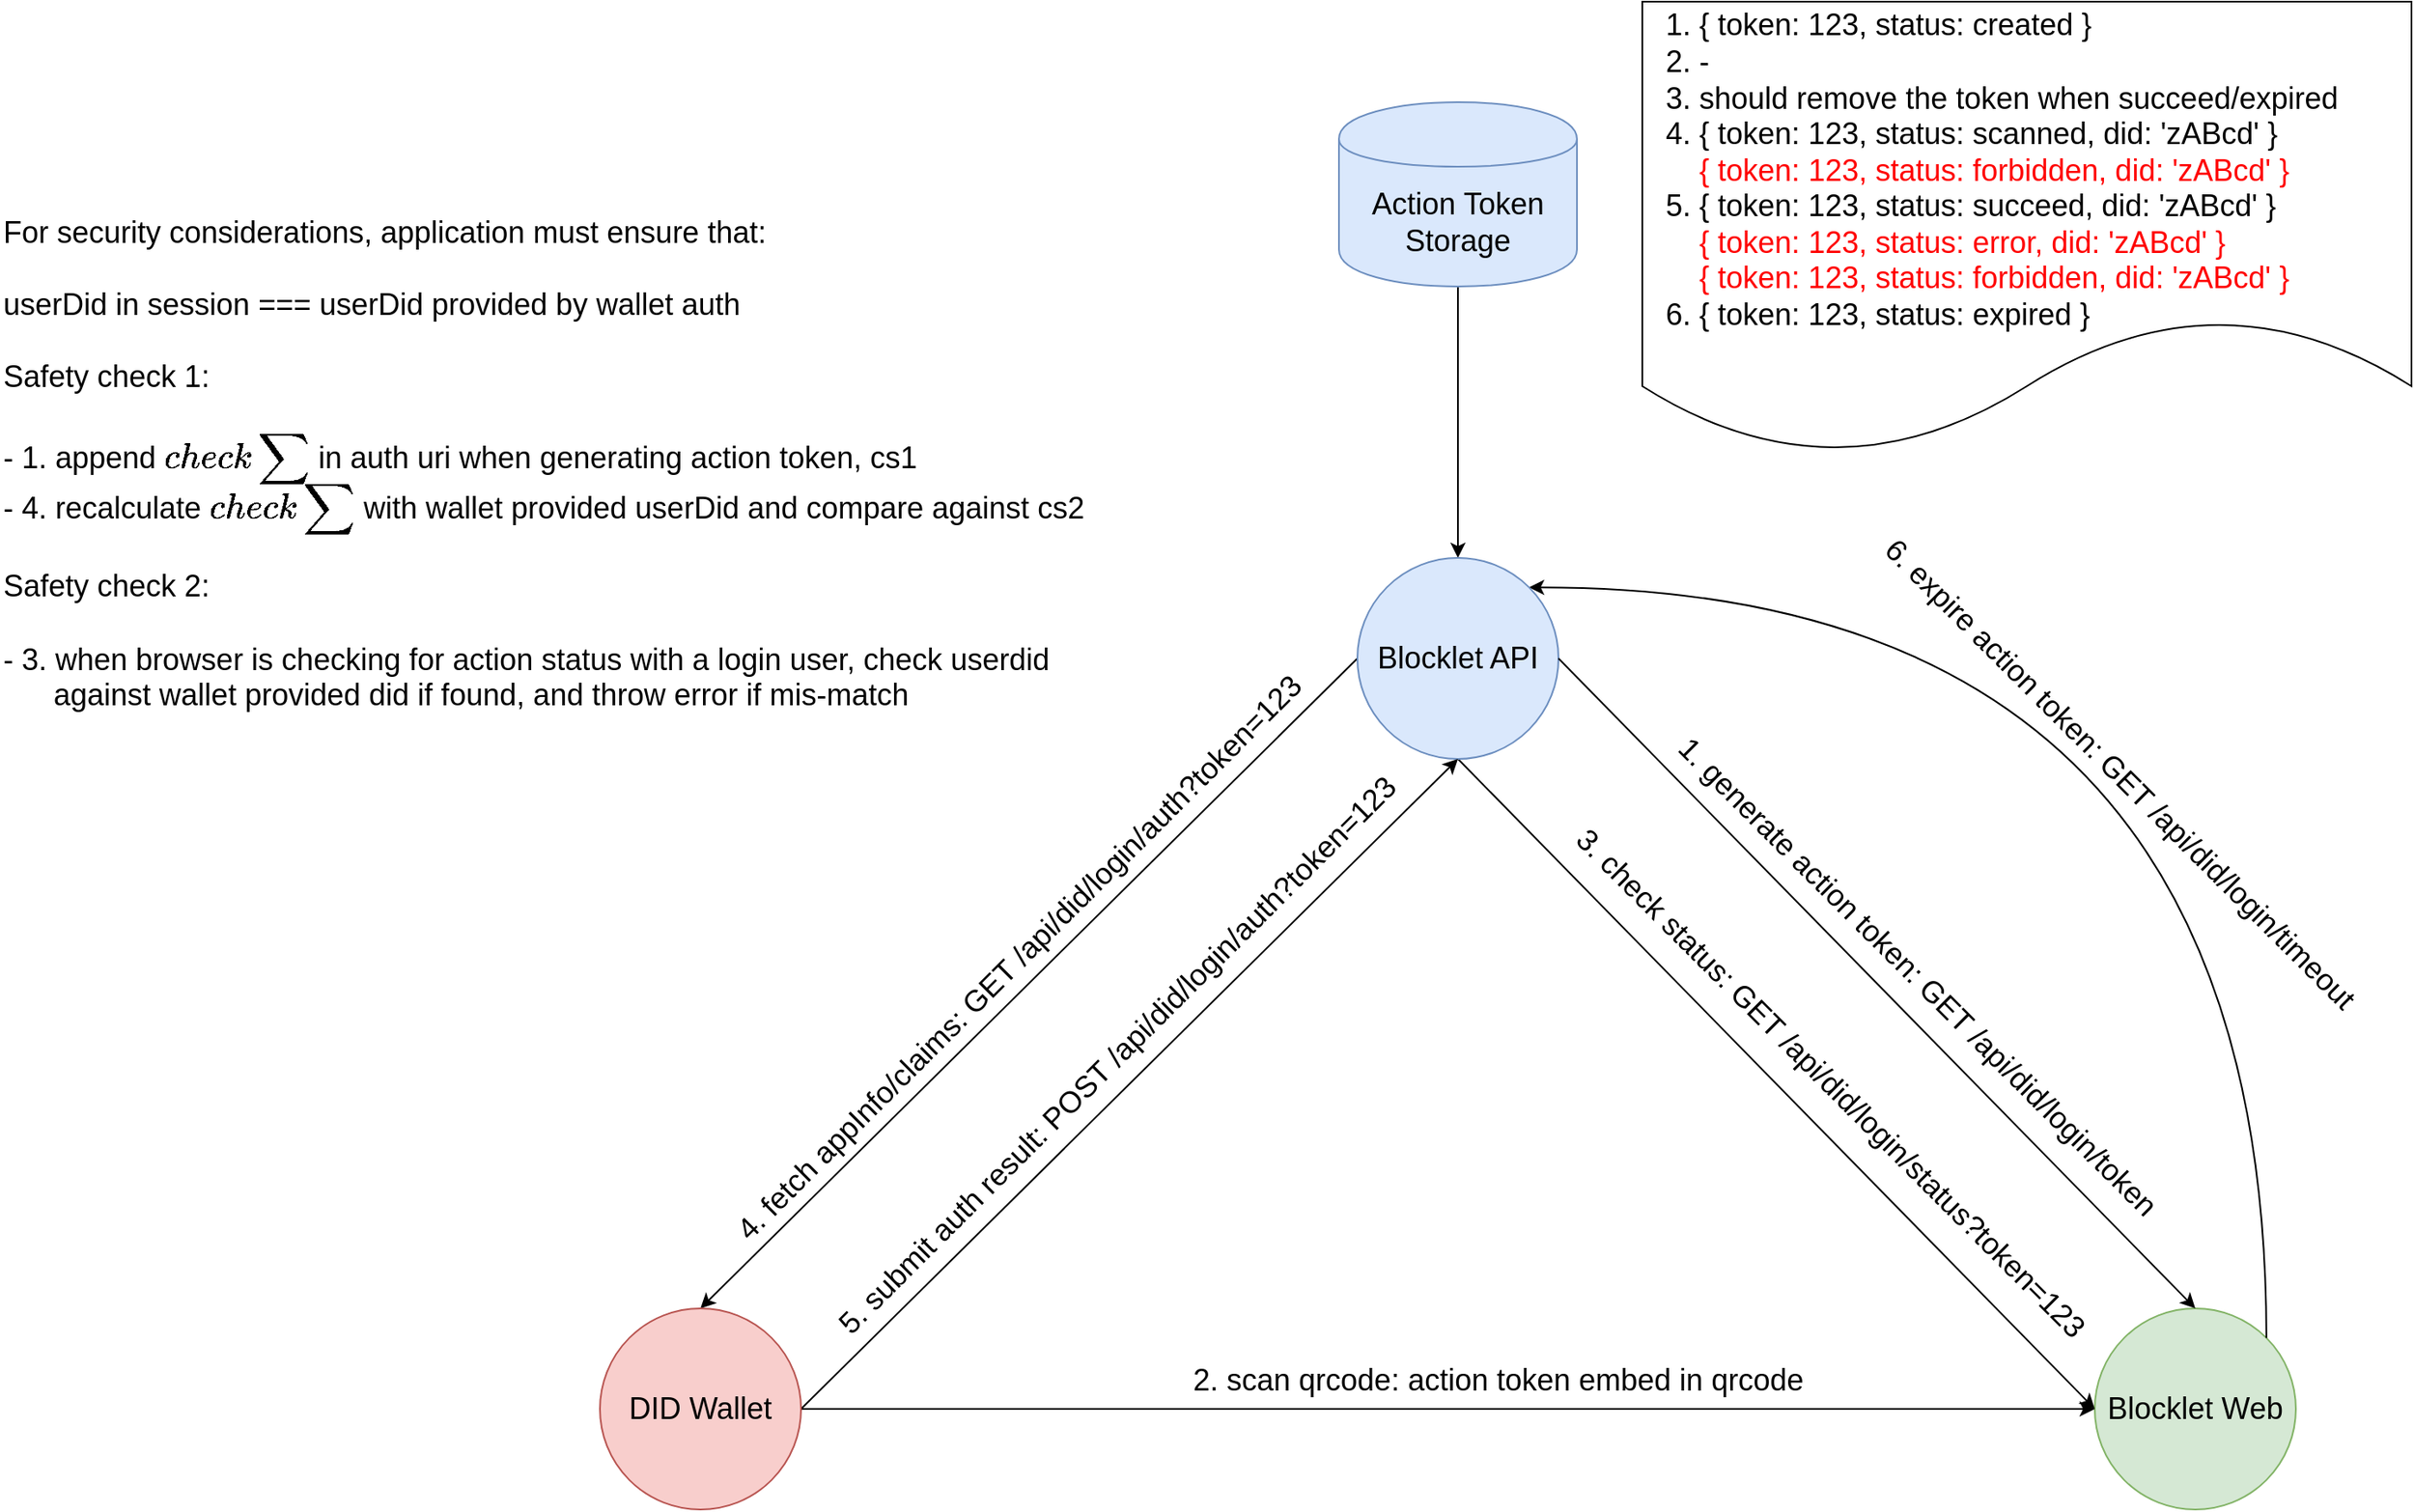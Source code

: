 <mxfile version="17.1.3" type="device" pages="2"><diagram id="dRSg4hmwtN3MVdwZaK-9" name="workflow"><mxGraphModel dx="2395" dy="1990" grid="1" gridSize="10" guides="1" tooltips="1" connect="1" arrows="1" fold="1" page="1" pageScale="1" pageWidth="1169" pageHeight="827" math="0" shadow="0"><root><mxCell id="0"/><mxCell id="1" parent="0"/><mxCell id="T_ySR587-t76Au0v4USH-1" value="Blocklet Web" style="ellipse;whiteSpace=wrap;html=1;aspect=fixed;fontSize=18;fillColor=#d5e8d4;strokeColor=#82b366;" parent="1" vertex="1"><mxGeometry x="920" y="560" width="120" height="120" as="geometry"/></mxCell><mxCell id="T_ySR587-t76Au0v4USH-16" style="edgeStyle=none;rounded=0;orthogonalLoop=1;jettySize=auto;html=1;exitX=0.5;exitY=1;exitDx=0;exitDy=0;fontSize=18;" parent="1" source="T_ySR587-t76Au0v4USH-2" edge="1"><mxGeometry relative="1" as="geometry"><mxPoint x="920" y="620" as="targetPoint"/></mxGeometry></mxCell><mxCell id="T_ySR587-t76Au0v4USH-18" style="edgeStyle=none;rounded=0;orthogonalLoop=1;jettySize=auto;html=1;exitX=0;exitY=0.5;exitDx=0;exitDy=0;entryX=0.5;entryY=0;entryDx=0;entryDy=0;fontSize=18;" parent="1" source="T_ySR587-t76Au0v4USH-2" target="T_ySR587-t76Au0v4USH-3" edge="1"><mxGeometry relative="1" as="geometry"/></mxCell><mxCell id="T_ySR587-t76Au0v4USH-27" style="edgeStyle=orthogonalEdgeStyle;rounded=0;orthogonalLoop=1;jettySize=auto;html=1;exitX=1;exitY=0;exitDx=0;exitDy=0;entryX=1;entryY=0;entryDx=0;entryDy=0;fontSize=18;curved=1;endArrow=none;endFill=0;startArrow=classic;startFill=1;" parent="1" source="T_ySR587-t76Au0v4USH-2" target="T_ySR587-t76Au0v4USH-1" edge="1"><mxGeometry relative="1" as="geometry"/></mxCell><mxCell id="T_ySR587-t76Au0v4USH-31" style="edgeStyle=orthogonalEdgeStyle;curved=1;rounded=0;orthogonalLoop=1;jettySize=auto;html=1;exitX=0.5;exitY=0;exitDx=0;exitDy=0;startArrow=classic;startFill=1;endArrow=none;endFill=0;fontSize=18;" parent="1" source="T_ySR587-t76Au0v4USH-2" target="T_ySR587-t76Au0v4USH-29" edge="1"><mxGeometry relative="1" as="geometry"/></mxCell><mxCell id="T_ySR587-t76Au0v4USH-2" value="Blocklet API" style="ellipse;whiteSpace=wrap;html=1;aspect=fixed;fontSize=18;fillColor=#dae8fc;strokeColor=#6c8ebf;" parent="1" vertex="1"><mxGeometry x="480" y="112" width="120" height="120" as="geometry"/></mxCell><mxCell id="T_ySR587-t76Au0v4USH-6" style="edgeStyle=none;rounded=0;orthogonalLoop=1;jettySize=auto;html=1;exitX=1;exitY=0.5;exitDx=0;exitDy=0;entryX=0;entryY=0.5;entryDx=0;entryDy=0;fontSize=18;" parent="1" source="T_ySR587-t76Au0v4USH-3" target="T_ySR587-t76Au0v4USH-1" edge="1"><mxGeometry relative="1" as="geometry"/></mxCell><mxCell id="T_ySR587-t76Au0v4USH-23" style="edgeStyle=none;rounded=0;orthogonalLoop=1;jettySize=auto;html=1;exitX=1;exitY=0.5;exitDx=0;exitDy=0;entryX=0.5;entryY=1;entryDx=0;entryDy=0;fontSize=18;" parent="1" source="T_ySR587-t76Au0v4USH-3" target="T_ySR587-t76Au0v4USH-2" edge="1"><mxGeometry relative="1" as="geometry"/></mxCell><mxCell id="T_ySR587-t76Au0v4USH-3" value="DID Wallet" style="ellipse;whiteSpace=wrap;html=1;aspect=fixed;fontSize=18;fillColor=#f8cecc;strokeColor=#b85450;" parent="1" vertex="1"><mxGeometry x="28" y="560" width="120" height="120" as="geometry"/></mxCell><mxCell id="T_ySR587-t76Au0v4USH-7" value="&lt;span&gt;2. scan qrcode: action token embed in qrcode&lt;br&gt;&lt;/span&gt;" style="text;html=1;resizable=0;points=[];autosize=1;align=left;verticalAlign=top;spacingTop=-4;fontSize=18;rotation=0;" parent="1" vertex="1"><mxGeometry x="380" y="590" width="380" height="20" as="geometry"/></mxCell><mxCell id="T_ySR587-t76Au0v4USH-10" value="" style="group" parent="1" vertex="1" connectable="0"><mxGeometry x="550" y="419" width="440" height="20" as="geometry"/></mxCell><mxCell id="T_ySR587-t76Au0v4USH-11" value="" style="group" parent="T_ySR587-t76Au0v4USH-10" vertex="1" connectable="0"><mxGeometry width="440" height="20" as="geometry"/></mxCell><mxCell id="T_ySR587-t76Au0v4USH-12" value="" style="rounded=0;orthogonalLoop=1;jettySize=auto;html=1;exitX=1;exitY=0.5;exitDx=0;exitDy=0;fontSize=18;entryX=0.5;entryY=0;entryDx=0;entryDy=0;" parent="T_ySR587-t76Au0v4USH-11" edge="1"><mxGeometry relative="1" as="geometry"/></mxCell><mxCell id="T_ySR587-t76Au0v4USH-13" value="&lt;span&gt;3. check status: GET /api/did/login/status?token=123&lt;br&gt;&lt;/span&gt;" style="text;html=1;resizable=0;points=[];autosize=1;align=left;verticalAlign=top;spacingTop=-4;fontSize=18;rotation=45;" parent="T_ySR587-t76Au0v4USH-11" vertex="1"><mxGeometry width="440" height="20" as="geometry"/></mxCell><mxCell id="T_ySR587-t76Au0v4USH-4" value="" style="rounded=0;orthogonalLoop=1;jettySize=auto;html=1;exitX=1;exitY=0.5;exitDx=0;exitDy=0;fontSize=18;entryX=0.5;entryY=0;entryDx=0;entryDy=0;" parent="1" source="T_ySR587-t76Au0v4USH-2" target="T_ySR587-t76Au0v4USH-1" edge="1"><mxGeometry relative="1" as="geometry"/></mxCell><mxCell id="T_ySR587-t76Au0v4USH-5" value="&lt;span&gt;1. generate action token: GET /api/did/login/token&lt;br&gt;&lt;/span&gt;" style="text;html=1;resizable=0;points=[];autosize=1;align=left;verticalAlign=top;spacingTop=-4;fontSize=18;rotation=45;" parent="1" vertex="1"><mxGeometry x="616" y="354" width="410" height="20" as="geometry"/></mxCell><mxCell id="T_ySR587-t76Au0v4USH-19" value="" style="group;rotation=-90;" parent="1" vertex="1" connectable="0"><mxGeometry x="42" y="332.5" width="477" height="29" as="geometry"/></mxCell><mxCell id="T_ySR587-t76Au0v4USH-20" value="" style="group;rotation=-90;" parent="T_ySR587-t76Au0v4USH-19" vertex="1" connectable="0"><mxGeometry x="-4" y="3" width="481" height="26" as="geometry"/></mxCell><mxCell id="T_ySR587-t76Au0v4USH-21" value="" style="rounded=0;orthogonalLoop=1;jettySize=auto;html=1;exitX=1;exitY=0.5;exitDx=0;exitDy=0;fontSize=18;entryX=0.5;entryY=0;entryDx=0;entryDy=0;" parent="T_ySR587-t76Au0v4USH-20" edge="1"><mxGeometry relative="1" as="geometry"/></mxCell><mxCell id="T_ySR587-t76Au0v4USH-22" value="&lt;span&gt;4. fetch appInfo/claims: GET /api/did/login/auth?token=123&lt;br&gt;&lt;/span&gt;" style="text;html=1;resizable=0;points=[];autosize=1;align=left;verticalAlign=top;spacingTop=-4;fontSize=18;rotation=-45;" parent="T_ySR587-t76Au0v4USH-20" vertex="1"><mxGeometry x="1" width="480" height="20" as="geometry"/></mxCell><mxCell id="T_ySR587-t76Au0v4USH-24" value="" style="group;rotation=-90;" parent="1" vertex="1" connectable="0"><mxGeometry x="99" y="392" width="481" height="26" as="geometry"/></mxCell><mxCell id="T_ySR587-t76Au0v4USH-25" value="" style="rounded=0;orthogonalLoop=1;jettySize=auto;html=1;exitX=1;exitY=0.5;exitDx=0;exitDy=0;fontSize=18;entryX=0.5;entryY=0;entryDx=0;entryDy=0;" parent="T_ySR587-t76Au0v4USH-24" edge="1"><mxGeometry relative="1" as="geometry"/></mxCell><mxCell id="T_ySR587-t76Au0v4USH-26" value="&lt;span&gt;5. submit auth result: POST /api/did/login/auth?token=123&lt;br&gt;&lt;/span&gt;" style="text;html=1;resizable=0;points=[];autosize=1;align=left;verticalAlign=top;spacingTop=-4;fontSize=18;rotation=-45;" parent="T_ySR587-t76Au0v4USH-24" vertex="1"><mxGeometry x="1" width="480" height="20" as="geometry"/></mxCell><mxCell id="T_ySR587-t76Au0v4USH-28" value="&lt;span&gt;6. expire action token: GET /api/did/login/timeout&lt;br&gt;&lt;/span&gt;" style="text;html=1;resizable=0;points=[];autosize=1;align=left;verticalAlign=top;spacingTop=-4;fontSize=18;rotation=45;" parent="1" vertex="1"><mxGeometry x="740" y="232" width="400" height="20" as="geometry"/></mxCell><mxCell id="T_ySR587-t76Au0v4USH-29" value="Action Token Storage" style="shape=cylinder;whiteSpace=wrap;html=1;boundedLbl=1;backgroundOutline=1;fontSize=18;fillColor=#dae8fc;strokeColor=#6c8ebf;" parent="1" vertex="1"><mxGeometry x="469" y="-160" width="142" height="110" as="geometry"/></mxCell><mxCell id="T_ySR587-t76Au0v4USH-33" value="&lt;span&gt;1. { token: 123, status: created }&lt;/span&gt;&lt;br&gt;&lt;span&gt;2. -&lt;/span&gt;&lt;br&gt;&lt;span&gt;3. should remove the token when succeed/expired&lt;/span&gt;&lt;br&gt;&lt;span&gt;4. { token: 123, status: scanned, did: 'zABcd' }&lt;br&gt;&lt;/span&gt;&amp;nbsp; &amp;nbsp; &lt;font color=&quot;#ff0000&quot;&gt;{ token: 123, status: forbidden, did: 'zABcd' }&lt;/font&gt;&lt;br&gt;&lt;span&gt;5. { token: 123, status: succeed, did: 'zABcd' }&lt;br&gt;&lt;/span&gt;&amp;nbsp; &amp;nbsp;&amp;nbsp;&lt;font color=&quot;#ff0000&quot;&gt;&lt;span&gt;{ token: 123, status: error, did: 'zABcd' }&lt;br&gt;&lt;/span&gt;&amp;nbsp; &amp;nbsp; { token: 123, status: forbidden, did: 'zABcd' }&lt;/font&gt;&lt;br&gt;&lt;span&gt;6. { token: 123, status: expired }&lt;/span&gt;" style="shape=document;whiteSpace=wrap;html=1;boundedLbl=1;fontFamily=Helvetica;fontSize=18;align=left;spacingLeft=12;spacingTop=12;" parent="1" vertex="1"><mxGeometry x="650" y="-220" width="459" height="270" as="geometry"/></mxCell><mxCell id="ZhLF8GeOBM5k6d-gps-T-1" value="For security considerations, application must ensure that:&lt;br&gt;&lt;br&gt;userDid in session === userDid provided by wallet auth&lt;br&gt;&lt;br&gt;Safety check 1:&lt;br&gt;&lt;br&gt;- 1. append `checksum` in auth uri when generating action token, cs1&lt;br&gt;- 4. recalculate `checksum` with wallet provided userDid and compare against cs2&lt;br&gt;&lt;br&gt;Safety check 2:&lt;br&gt;&lt;br&gt;- 3. when browser is checking for action status with a login user, check userdid&lt;br&gt;&amp;nbsp; &amp;nbsp; &amp;nbsp; against wallet provided did if found, and throw error if mis-match&lt;br&gt;" style="text;html=1;resizable=0;points=[];autosize=1;align=left;verticalAlign=top;spacingTop=-4;fontSize=18;" parent="1" vertex="1"><mxGeometry x="-330" y="-95" width="670" height="290" as="geometry"/></mxCell></root></mxGraphModel></diagram><diagram id="0b5GY98HwYsyGf7mBLsG" name="states"><mxGraphModel dx="1906" dy="1147" grid="1" gridSize="10" guides="1" tooltips="1" connect="1" arrows="1" fold="1" page="1" pageScale="1" pageWidth="1169" pageHeight="827" math="0" shadow="0"><root><mxCell id="CjrRIODan8bgq4TMOR8E-0"/><mxCell id="CjrRIODan8bgq4TMOR8E-1" parent="CjrRIODan8bgq4TMOR8E-0"/><mxCell id="S1viP3cEtiLXWd_CF-jK-5" style="edgeStyle=orthogonalEdgeStyle;curved=1;rounded=0;orthogonalLoop=1;jettySize=auto;html=1;exitX=1;exitY=0.5;exitDx=0;exitDy=0;entryX=0;entryY=0.5;entryDx=0;entryDy=0;startArrow=none;startFill=0;endArrow=classic;endFill=1;fontFamily=Helvetica;fontSize=18;" parent="CjrRIODan8bgq4TMOR8E-1" source="S1viP3cEtiLXWd_CF-jK-0" target="S1viP3cEtiLXWd_CF-jK-1" edge="1"><mxGeometry relative="1" as="geometry"/></mxCell><mxCell id="S1viP3cEtiLXWd_CF-jK-10" value="scan" style="text;html=1;resizable=0;points=[];align=center;verticalAlign=middle;labelBackgroundColor=#ffffff;fontSize=18;fontFamily=Helvetica;" parent="S1viP3cEtiLXWd_CF-jK-5" vertex="1" connectable="0"><mxGeometry x="-0.2" y="1" relative="1" as="geometry"><mxPoint as="offset"/></mxGeometry></mxCell><mxCell id="S1viP3cEtiLXWd_CF-jK-8" value="timeout" style="edgeStyle=none;rounded=0;orthogonalLoop=1;jettySize=auto;html=1;exitX=1;exitY=1;exitDx=0;exitDy=0;entryX=0;entryY=0;entryDx=0;entryDy=0;startArrow=none;startFill=0;endArrow=classic;endFill=1;fontFamily=Helvetica;fontSize=18;" parent="CjrRIODan8bgq4TMOR8E-1" source="S1viP3cEtiLXWd_CF-jK-0" target="S1viP3cEtiLXWd_CF-jK-3" edge="1"><mxGeometry relative="1" as="geometry"/></mxCell><mxCell id="kOgQoMPrQ0XcapMObzuz-0" value="scan" style="edgeStyle=none;rounded=0;orthogonalLoop=1;jettySize=auto;html=1;exitX=1;exitY=0;exitDx=0;exitDy=0;entryX=0;entryY=1;entryDx=0;entryDy=0;fontSize=18;" edge="1" parent="CjrRIODan8bgq4TMOR8E-1" source="S1viP3cEtiLXWd_CF-jK-0" target="xST3HebOBlWS5dCOjWp0-0"><mxGeometry relative="1" as="geometry"/></mxCell><mxCell id="S1viP3cEtiLXWd_CF-jK-0" value="created&lt;div style=&quot;text-align: center&quot;&gt;&lt;/div&gt;" style="ellipse;whiteSpace=wrap;html=1;aspect=fixed;fontFamily=Helvetica;fontSize=18;align=center;fillColor=#f5f5f5;strokeColor=#666666;fontColor=#333333;" parent="CjrRIODan8bgq4TMOR8E-1" vertex="1"><mxGeometry x="160" y="280" width="80" height="80" as="geometry"/></mxCell><mxCell id="S1viP3cEtiLXWd_CF-jK-6" style="rounded=0;orthogonalLoop=1;jettySize=auto;html=1;exitX=1;exitY=0.5;exitDx=0;exitDy=0;entryX=0;entryY=0.5;entryDx=0;entryDy=0;startArrow=none;startFill=0;endArrow=classic;endFill=1;fontFamily=Helvetica;fontSize=18;" parent="CjrRIODan8bgq4TMOR8E-1" source="S1viP3cEtiLXWd_CF-jK-1" target="S1viP3cEtiLXWd_CF-jK-2" edge="1"><mxGeometry relative="1" as="geometry"/></mxCell><mxCell id="S1viP3cEtiLXWd_CF-jK-11" value="auth ok" style="text;html=1;resizable=0;points=[];align=center;verticalAlign=middle;labelBackgroundColor=#ffffff;fontSize=18;fontFamily=Helvetica;horizontal=1;" parent="S1viP3cEtiLXWd_CF-jK-6" vertex="1" connectable="0"><mxGeometry x="-0.3" y="-2" relative="1" as="geometry"><mxPoint as="offset"/></mxGeometry></mxCell><mxCell id="S1viP3cEtiLXWd_CF-jK-7" value="auth error" style="rounded=0;orthogonalLoop=1;jettySize=auto;html=1;exitX=1;exitY=1;exitDx=0;exitDy=0;entryX=0;entryY=0;entryDx=0;entryDy=0;startArrow=none;startFill=0;endArrow=classic;endFill=1;fontFamily=Helvetica;fontSize=18;" parent="CjrRIODan8bgq4TMOR8E-1" source="S1viP3cEtiLXWd_CF-jK-1" target="S1viP3cEtiLXWd_CF-jK-4" edge="1"><mxGeometry relative="1" as="geometry"/></mxCell><mxCell id="S1viP3cEtiLXWd_CF-jK-9" value="timeout" style="edgeStyle=none;rounded=0;orthogonalLoop=1;jettySize=auto;html=1;exitX=0.5;exitY=1;exitDx=0;exitDy=0;entryX=1;entryY=0;entryDx=0;entryDy=0;startArrow=none;startFill=0;endArrow=classic;endFill=1;fontFamily=Helvetica;fontSize=18;" parent="CjrRIODan8bgq4TMOR8E-1" source="S1viP3cEtiLXWd_CF-jK-1" target="S1viP3cEtiLXWd_CF-jK-3" edge="1"><mxGeometry relative="1" as="geometry"/></mxCell><mxCell id="xST3HebOBlWS5dCOjWp0-1" style="rounded=0;orthogonalLoop=1;jettySize=auto;html=1;exitX=0.5;exitY=0;exitDx=0;exitDy=0;" edge="1" parent="CjrRIODan8bgq4TMOR8E-1" source="S1viP3cEtiLXWd_CF-jK-1" target="xST3HebOBlWS5dCOjWp0-0"><mxGeometry relative="1" as="geometry"/></mxCell><mxCell id="xST3HebOBlWS5dCOjWp0-2" value="did mismatch" style="text;html=1;resizable=0;points=[];align=center;verticalAlign=middle;labelBackgroundColor=#ffffff;fontSize=18;" vertex="1" connectable="0" parent="xST3HebOBlWS5dCOjWp0-1"><mxGeometry x="-0.21" y="1" relative="1" as="geometry"><mxPoint as="offset"/></mxGeometry></mxCell><mxCell id="S1viP3cEtiLXWd_CF-jK-1" value="scanned&lt;div style=&quot;text-align: center&quot;&gt;&lt;/div&gt;" style="ellipse;whiteSpace=wrap;html=1;aspect=fixed;fontFamily=Helvetica;fontSize=18;align=center;fillColor=#d5e8d4;strokeColor=#82b366;" parent="CjrRIODan8bgq4TMOR8E-1" vertex="1"><mxGeometry x="460" y="280" width="80" height="80" as="geometry"/></mxCell><mxCell id="S1viP3cEtiLXWd_CF-jK-2" value="succeed&lt;div style=&quot;text-align: center&quot;&gt;&lt;/div&gt;" style="ellipse;whiteSpace=wrap;html=1;aspect=fixed;fontFamily=Helvetica;fontSize=18;align=center;fillColor=#60a917;strokeColor=#2D7600;fontColor=#ffffff;" parent="CjrRIODan8bgq4TMOR8E-1" vertex="1"><mxGeometry x="680" y="200" width="80" height="80" as="geometry"/></mxCell><mxCell id="S1viP3cEtiLXWd_CF-jK-3" value="expired&lt;div style=&quot;text-align: center&quot;&gt;&lt;/div&gt;" style="ellipse;whiteSpace=wrap;html=1;aspect=fixed;fontFamily=Helvetica;fontSize=18;align=center;fillColor=#ffe6cc;strokeColor=#d79b00;" parent="CjrRIODan8bgq4TMOR8E-1" vertex="1"><mxGeometry x="320" y="440" width="80" height="80" as="geometry"/></mxCell><mxCell id="S1viP3cEtiLXWd_CF-jK-4" value="error&lt;div style=&quot;text-align: center&quot;&gt;&lt;/div&gt;" style="ellipse;whiteSpace=wrap;html=1;aspect=fixed;fontFamily=Helvetica;fontSize=18;align=center;fillColor=#d80073;strokeColor=#A50040;fontColor=#ffffff;" parent="CjrRIODan8bgq4TMOR8E-1" vertex="1"><mxGeometry x="680" y="400" width="80" height="80" as="geometry"/></mxCell><mxCell id="S1viP3cEtiLXWd_CF-jK-12" value="&lt;div style=&quot;text-align: center&quot;&gt;&lt;span&gt;Action Token State Transition&lt;/span&gt;&lt;/div&gt;" style="text;html=1;resizable=0;points=[];autosize=1;align=center;verticalAlign=middle;spacingTop=-4;fontSize=18;fontFamily=Helvetica;fillColor=#f5f5f5;strokeColor=#666666;fontColor=#333333;rounded=0;" parent="CjrRIODan8bgq4TMOR8E-1" vertex="1"><mxGeometry x="280" y="20" width="250" height="20" as="geometry"/></mxCell><mxCell id="xST3HebOBlWS5dCOjWp0-0" value="forbidden&lt;div style=&quot;text-align: center&quot;&gt;&lt;/div&gt;" style="ellipse;whiteSpace=wrap;html=1;aspect=fixed;fontFamily=Helvetica;fontSize=18;align=center;fillColor=#aa00ff;strokeColor=#7700CC;fontColor=#ffffff;" vertex="1" parent="CjrRIODan8bgq4TMOR8E-1"><mxGeometry x="320" y="120" width="80" height="80" as="geometry"/></mxCell></root></mxGraphModel></diagram></mxfile>